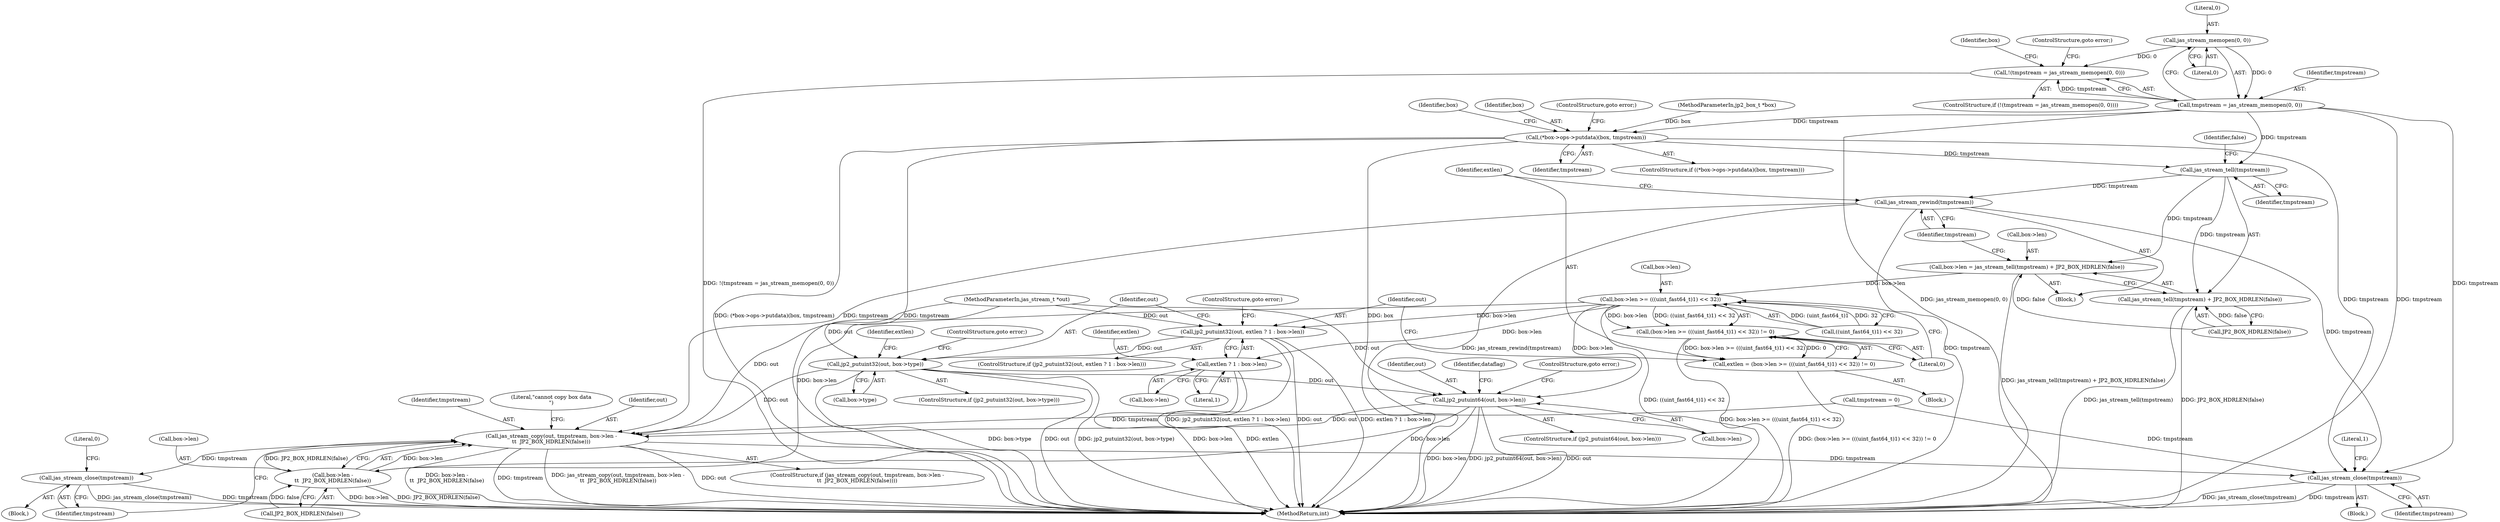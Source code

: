 digraph "0_jasper_e96fc4fdd525fa0ede28074a7e2b1caf94b58b0d_1@API" {
"1000129" [label="(Call,jas_stream_memopen(0, 0))"];
"1000126" [label="(Call,!(tmpstream = jas_stream_memopen(0, 0)))"];
"1000127" [label="(Call,tmpstream = jas_stream_memopen(0, 0))"];
"1000142" [label="(Call,(*box->ops->putdata)(box, tmpstream))"];
"1000152" [label="(Call,jas_stream_tell(tmpstream))"];
"1000147" [label="(Call,box->len = jas_stream_tell(tmpstream) + JP2_BOX_HDRLEN(false))"];
"1000161" [label="(Call,box->len >= (((uint_fast64_t)1) << 32))"];
"1000160" [label="(Call,(box->len >= (((uint_fast64_t)1) << 32)) != 0)"];
"1000158" [label="(Call,extlen = (box->len >= (((uint_fast64_t)1) << 32)) != 0)"];
"1000172" [label="(Call,jp2_putuint32(out, extlen ? 1 : box->len))"];
"1000183" [label="(Call,jp2_putuint32(out, box->type))"];
"1000194" [label="(Call,jp2_putuint64(out, box->len))"];
"1000205" [label="(Call,jas_stream_copy(out, tmpstream, box->len -\n\t\t  JP2_BOX_HDRLEN(false)))"];
"1000218" [label="(Call,jas_stream_close(tmpstream))"];
"1000226" [label="(Call,jas_stream_close(tmpstream))"];
"1000208" [label="(Call,box->len -\n\t\t  JP2_BOX_HDRLEN(false))"];
"1000174" [label="(Call,extlen ? 1 : box->len)"];
"1000151" [label="(Call,jas_stream_tell(tmpstream) + JP2_BOX_HDRLEN(false))"];
"1000156" [label="(Call,jas_stream_rewind(tmpstream))"];
"1000205" [label="(Call,jas_stream_copy(out, tmpstream, box->len -\n\t\t  JP2_BOX_HDRLEN(false)))"];
"1000154" [label="(Call,JP2_BOX_HDRLEN(false))"];
"1000128" [label="(Identifier,tmpstream)"];
"1000142" [label="(Call,(*box->ops->putdata)(box, tmpstream))"];
"1000189" [label="(ControlStructure,goto error;)"];
"1000148" [label="(Call,box->len)"];
"1000101" [label="(MethodParameterIn,jp2_box_t *box)"];
"1000195" [label="(Identifier,out)"];
"1000227" [label="(Identifier,tmpstream)"];
"1000185" [label="(Call,box->type)"];
"1000193" [label="(ControlStructure,if (jp2_putuint64(out, box->len)))"];
"1000175" [label="(Identifier,extlen)"];
"1000208" [label="(Call,box->len -\n\t\t  JP2_BOX_HDRLEN(false))"];
"1000182" [label="(ControlStructure,if (jp2_putuint32(out, box->type)))"];
"1000176" [label="(Literal,1)"];
"1000149" [label="(Identifier,box)"];
"1000203" [label="(Block,)"];
"1000196" [label="(Call,box->len)"];
"1000155" [label="(Identifier,false)"];
"1000216" [label="(Literal,\"cannot copy box data\n\")"];
"1000226" [label="(Call,jas_stream_close(tmpstream))"];
"1000174" [label="(Call,extlen ? 1 : box->len)"];
"1000102" [label="(MethodParameterIn,jas_stream_t *out)"];
"1000218" [label="(Call,jas_stream_close(tmpstream))"];
"1000170" [label="(Literal,0)"];
"1000171" [label="(ControlStructure,if (jp2_putuint32(out, extlen ? 1 : box->len)))"];
"1000206" [label="(Identifier,out)"];
"1000152" [label="(Call,jas_stream_tell(tmpstream))"];
"1000159" [label="(Identifier,extlen)"];
"1000225" [label="(Block,)"];
"1000202" [label="(Identifier,dataflag)"];
"1000162" [label="(Call,box->len)"];
"1000209" [label="(Call,box->len)"];
"1000200" [label="(ControlStructure,goto error;)"];
"1000181" [label="(ControlStructure,goto error;)"];
"1000219" [label="(Identifier,tmpstream)"];
"1000161" [label="(Call,box->len >= (((uint_fast64_t)1) << 32))"];
"1000151" [label="(Call,jas_stream_tell(tmpstream) + JP2_BOX_HDRLEN(false))"];
"1000125" [label="(ControlStructure,if (!(tmpstream = jas_stream_memopen(0, 0))))"];
"1000177" [label="(Call,box->len)"];
"1000131" [label="(Literal,0)"];
"1000144" [label="(Identifier,tmpstream)"];
"1000153" [label="(Identifier,tmpstream)"];
"1000143" [label="(Identifier,box)"];
"1000204" [label="(ControlStructure,if (jas_stream_copy(out, tmpstream, box->len -\n\t\t  JP2_BOX_HDRLEN(false))))"];
"1000160" [label="(Call,(box->len >= (((uint_fast64_t)1) << 32)) != 0)"];
"1000107" [label="(Call,tmpstream = 0)"];
"1000137" [label="(Identifier,box)"];
"1000173" [label="(Identifier,out)"];
"1000127" [label="(Call,tmpstream = jas_stream_memopen(0, 0))"];
"1000212" [label="(Call,JP2_BOX_HDRLEN(false))"];
"1000165" [label="(Call,((uint_fast64_t)1) << 32)"];
"1000207" [label="(Identifier,tmpstream)"];
"1000221" [label="(Literal,0)"];
"1000146" [label="(ControlStructure,goto error;)"];
"1000141" [label="(ControlStructure,if ((*box->ops->putdata)(box, tmpstream)))"];
"1000231" [label="(MethodReturn,int)"];
"1000156" [label="(Call,jas_stream_rewind(tmpstream))"];
"1000194" [label="(Call,jp2_putuint64(out, box->len))"];
"1000230" [label="(Literal,1)"];
"1000158" [label="(Call,extlen = (box->len >= (((uint_fast64_t)1) << 32)) != 0)"];
"1000133" [label="(ControlStructure,goto error;)"];
"1000184" [label="(Identifier,out)"];
"1000103" [label="(Block,)"];
"1000130" [label="(Literal,0)"];
"1000147" [label="(Call,box->len = jas_stream_tell(tmpstream) + JP2_BOX_HDRLEN(false))"];
"1000126" [label="(Call,!(tmpstream = jas_stream_memopen(0, 0)))"];
"1000129" [label="(Call,jas_stream_memopen(0, 0))"];
"1000124" [label="(Block,)"];
"1000157" [label="(Identifier,tmpstream)"];
"1000183" [label="(Call,jp2_putuint32(out, box->type))"];
"1000191" [label="(Identifier,extlen)"];
"1000172" [label="(Call,jp2_putuint32(out, extlen ? 1 : box->len))"];
"1000129" -> "1000127"  [label="AST: "];
"1000129" -> "1000131"  [label="CFG: "];
"1000130" -> "1000129"  [label="AST: "];
"1000131" -> "1000129"  [label="AST: "];
"1000127" -> "1000129"  [label="CFG: "];
"1000129" -> "1000126"  [label="DDG: 0"];
"1000129" -> "1000127"  [label="DDG: 0"];
"1000126" -> "1000125"  [label="AST: "];
"1000126" -> "1000127"  [label="CFG: "];
"1000127" -> "1000126"  [label="AST: "];
"1000133" -> "1000126"  [label="CFG: "];
"1000137" -> "1000126"  [label="CFG: "];
"1000126" -> "1000231"  [label="DDG: !(tmpstream = jas_stream_memopen(0, 0))"];
"1000127" -> "1000126"  [label="DDG: tmpstream"];
"1000128" -> "1000127"  [label="AST: "];
"1000127" -> "1000231"  [label="DDG: jas_stream_memopen(0, 0)"];
"1000127" -> "1000231"  [label="DDG: tmpstream"];
"1000127" -> "1000142"  [label="DDG: tmpstream"];
"1000127" -> "1000152"  [label="DDG: tmpstream"];
"1000127" -> "1000226"  [label="DDG: tmpstream"];
"1000142" -> "1000141"  [label="AST: "];
"1000142" -> "1000144"  [label="CFG: "];
"1000143" -> "1000142"  [label="AST: "];
"1000144" -> "1000142"  [label="AST: "];
"1000146" -> "1000142"  [label="CFG: "];
"1000149" -> "1000142"  [label="CFG: "];
"1000142" -> "1000231"  [label="DDG: box"];
"1000142" -> "1000231"  [label="DDG: (*box->ops->putdata)(box, tmpstream)"];
"1000142" -> "1000231"  [label="DDG: tmpstream"];
"1000101" -> "1000142"  [label="DDG: box"];
"1000142" -> "1000152"  [label="DDG: tmpstream"];
"1000142" -> "1000226"  [label="DDG: tmpstream"];
"1000152" -> "1000151"  [label="AST: "];
"1000152" -> "1000153"  [label="CFG: "];
"1000153" -> "1000152"  [label="AST: "];
"1000155" -> "1000152"  [label="CFG: "];
"1000152" -> "1000147"  [label="DDG: tmpstream"];
"1000152" -> "1000151"  [label="DDG: tmpstream"];
"1000152" -> "1000156"  [label="DDG: tmpstream"];
"1000147" -> "1000124"  [label="AST: "];
"1000147" -> "1000151"  [label="CFG: "];
"1000148" -> "1000147"  [label="AST: "];
"1000151" -> "1000147"  [label="AST: "];
"1000157" -> "1000147"  [label="CFG: "];
"1000147" -> "1000231"  [label="DDG: jas_stream_tell(tmpstream) + JP2_BOX_HDRLEN(false)"];
"1000154" -> "1000147"  [label="DDG: false"];
"1000147" -> "1000161"  [label="DDG: box->len"];
"1000161" -> "1000160"  [label="AST: "];
"1000161" -> "1000165"  [label="CFG: "];
"1000162" -> "1000161"  [label="AST: "];
"1000165" -> "1000161"  [label="AST: "];
"1000170" -> "1000161"  [label="CFG: "];
"1000161" -> "1000231"  [label="DDG: ((uint_fast64_t)1) << 32"];
"1000161" -> "1000160"  [label="DDG: box->len"];
"1000161" -> "1000160"  [label="DDG: ((uint_fast64_t)1) << 32"];
"1000165" -> "1000161"  [label="DDG: (uint_fast64_t)1"];
"1000165" -> "1000161"  [label="DDG: 32"];
"1000161" -> "1000172"  [label="DDG: box->len"];
"1000161" -> "1000174"  [label="DDG: box->len"];
"1000161" -> "1000194"  [label="DDG: box->len"];
"1000161" -> "1000208"  [label="DDG: box->len"];
"1000160" -> "1000158"  [label="AST: "];
"1000160" -> "1000170"  [label="CFG: "];
"1000170" -> "1000160"  [label="AST: "];
"1000158" -> "1000160"  [label="CFG: "];
"1000160" -> "1000231"  [label="DDG: box->len >= (((uint_fast64_t)1) << 32)"];
"1000160" -> "1000158"  [label="DDG: box->len >= (((uint_fast64_t)1) << 32)"];
"1000160" -> "1000158"  [label="DDG: 0"];
"1000158" -> "1000103"  [label="AST: "];
"1000159" -> "1000158"  [label="AST: "];
"1000173" -> "1000158"  [label="CFG: "];
"1000158" -> "1000231"  [label="DDG: (box->len >= (((uint_fast64_t)1) << 32)) != 0"];
"1000172" -> "1000171"  [label="AST: "];
"1000172" -> "1000174"  [label="CFG: "];
"1000173" -> "1000172"  [label="AST: "];
"1000174" -> "1000172"  [label="AST: "];
"1000181" -> "1000172"  [label="CFG: "];
"1000184" -> "1000172"  [label="CFG: "];
"1000172" -> "1000231"  [label="DDG: jp2_putuint32(out, extlen ? 1 : box->len)"];
"1000172" -> "1000231"  [label="DDG: out"];
"1000172" -> "1000231"  [label="DDG: extlen ? 1 : box->len"];
"1000102" -> "1000172"  [label="DDG: out"];
"1000172" -> "1000183"  [label="DDG: out"];
"1000183" -> "1000182"  [label="AST: "];
"1000183" -> "1000185"  [label="CFG: "];
"1000184" -> "1000183"  [label="AST: "];
"1000185" -> "1000183"  [label="AST: "];
"1000189" -> "1000183"  [label="CFG: "];
"1000191" -> "1000183"  [label="CFG: "];
"1000183" -> "1000231"  [label="DDG: box->type"];
"1000183" -> "1000231"  [label="DDG: out"];
"1000183" -> "1000231"  [label="DDG: jp2_putuint32(out, box->type)"];
"1000102" -> "1000183"  [label="DDG: out"];
"1000183" -> "1000194"  [label="DDG: out"];
"1000183" -> "1000205"  [label="DDG: out"];
"1000194" -> "1000193"  [label="AST: "];
"1000194" -> "1000196"  [label="CFG: "];
"1000195" -> "1000194"  [label="AST: "];
"1000196" -> "1000194"  [label="AST: "];
"1000200" -> "1000194"  [label="CFG: "];
"1000202" -> "1000194"  [label="CFG: "];
"1000194" -> "1000231"  [label="DDG: box->len"];
"1000194" -> "1000231"  [label="DDG: jp2_putuint64(out, box->len)"];
"1000194" -> "1000231"  [label="DDG: out"];
"1000102" -> "1000194"  [label="DDG: out"];
"1000194" -> "1000205"  [label="DDG: out"];
"1000194" -> "1000208"  [label="DDG: box->len"];
"1000205" -> "1000204"  [label="AST: "];
"1000205" -> "1000208"  [label="CFG: "];
"1000206" -> "1000205"  [label="AST: "];
"1000207" -> "1000205"  [label="AST: "];
"1000208" -> "1000205"  [label="AST: "];
"1000216" -> "1000205"  [label="CFG: "];
"1000219" -> "1000205"  [label="CFG: "];
"1000205" -> "1000231"  [label="DDG: out"];
"1000205" -> "1000231"  [label="DDG: box->len -\n\t\t  JP2_BOX_HDRLEN(false)"];
"1000205" -> "1000231"  [label="DDG: tmpstream"];
"1000205" -> "1000231"  [label="DDG: jas_stream_copy(out, tmpstream, box->len -\n\t\t  JP2_BOX_HDRLEN(false))"];
"1000102" -> "1000205"  [label="DDG: out"];
"1000107" -> "1000205"  [label="DDG: tmpstream"];
"1000156" -> "1000205"  [label="DDG: tmpstream"];
"1000208" -> "1000205"  [label="DDG: box->len"];
"1000208" -> "1000205"  [label="DDG: JP2_BOX_HDRLEN(false)"];
"1000205" -> "1000218"  [label="DDG: tmpstream"];
"1000205" -> "1000226"  [label="DDG: tmpstream"];
"1000218" -> "1000203"  [label="AST: "];
"1000218" -> "1000219"  [label="CFG: "];
"1000219" -> "1000218"  [label="AST: "];
"1000221" -> "1000218"  [label="CFG: "];
"1000218" -> "1000231"  [label="DDG: tmpstream"];
"1000218" -> "1000231"  [label="DDG: jas_stream_close(tmpstream)"];
"1000226" -> "1000225"  [label="AST: "];
"1000226" -> "1000227"  [label="CFG: "];
"1000227" -> "1000226"  [label="AST: "];
"1000230" -> "1000226"  [label="CFG: "];
"1000226" -> "1000231"  [label="DDG: tmpstream"];
"1000226" -> "1000231"  [label="DDG: jas_stream_close(tmpstream)"];
"1000107" -> "1000226"  [label="DDG: tmpstream"];
"1000156" -> "1000226"  [label="DDG: tmpstream"];
"1000208" -> "1000212"  [label="CFG: "];
"1000209" -> "1000208"  [label="AST: "];
"1000212" -> "1000208"  [label="AST: "];
"1000208" -> "1000231"  [label="DDG: box->len"];
"1000208" -> "1000231"  [label="DDG: JP2_BOX_HDRLEN(false)"];
"1000212" -> "1000208"  [label="DDG: false"];
"1000174" -> "1000176"  [label="CFG: "];
"1000174" -> "1000177"  [label="CFG: "];
"1000175" -> "1000174"  [label="AST: "];
"1000176" -> "1000174"  [label="AST: "];
"1000177" -> "1000174"  [label="AST: "];
"1000174" -> "1000231"  [label="DDG: box->len"];
"1000174" -> "1000231"  [label="DDG: extlen"];
"1000151" -> "1000154"  [label="CFG: "];
"1000154" -> "1000151"  [label="AST: "];
"1000151" -> "1000231"  [label="DDG: jas_stream_tell(tmpstream)"];
"1000151" -> "1000231"  [label="DDG: JP2_BOX_HDRLEN(false)"];
"1000154" -> "1000151"  [label="DDG: false"];
"1000156" -> "1000124"  [label="AST: "];
"1000156" -> "1000157"  [label="CFG: "];
"1000157" -> "1000156"  [label="AST: "];
"1000159" -> "1000156"  [label="CFG: "];
"1000156" -> "1000231"  [label="DDG: tmpstream"];
"1000156" -> "1000231"  [label="DDG: jas_stream_rewind(tmpstream)"];
}
